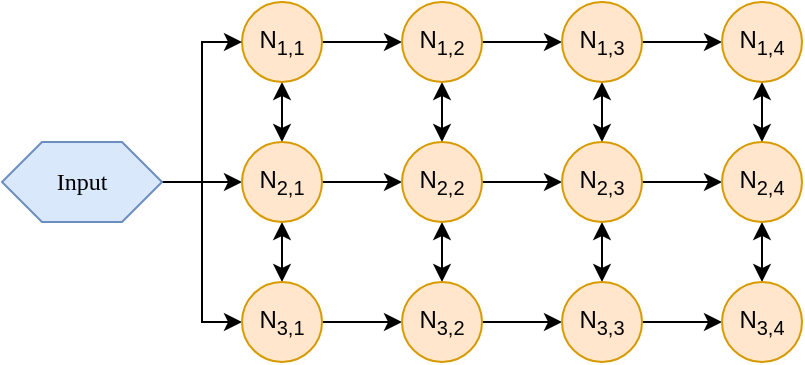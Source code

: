 <mxfile version="20.3.0" type="github">
  <diagram id="LIAqZ3LCY-5Mfy799_NC" name="第 1 页">
    <mxGraphModel dx="1038" dy="538" grid="1" gridSize="10" guides="1" tooltips="1" connect="1" arrows="1" fold="1" page="1" pageScale="1" pageWidth="2000" pageHeight="1169" math="0" shadow="0">
      <root>
        <mxCell id="0" />
        <mxCell id="1" parent="0" />
        <mxCell id="q7om2z9boEjCXW9mnD-f-22" style="edgeStyle=orthogonalEdgeStyle;rounded=0;orthogonalLoop=1;jettySize=auto;html=1;exitX=1;exitY=0.5;exitDx=0;exitDy=0;entryX=0;entryY=0.5;entryDx=0;entryDy=0;" edge="1" parent="1" source="q7om2z9boEjCXW9mnD-f-1" target="q7om2z9boEjCXW9mnD-f-7">
          <mxGeometry relative="1" as="geometry" />
        </mxCell>
        <mxCell id="q7om2z9boEjCXW9mnD-f-31" style="edgeStyle=orthogonalEdgeStyle;rounded=0;orthogonalLoop=1;jettySize=auto;html=1;exitX=0.5;exitY=1;exitDx=0;exitDy=0;startArrow=classic;startFill=1;" edge="1" parent="1" source="q7om2z9boEjCXW9mnD-f-1" target="q7om2z9boEjCXW9mnD-f-4">
          <mxGeometry relative="1" as="geometry" />
        </mxCell>
        <mxCell id="q7om2z9boEjCXW9mnD-f-1" value="N&lt;sub&gt;1,1&lt;/sub&gt;" style="ellipse;whiteSpace=wrap;html=1;aspect=fixed;fillColor=#ffe6cc;strokeColor=#d79b00;" vertex="1" parent="1">
          <mxGeometry x="360" y="130" width="40" height="40" as="geometry" />
        </mxCell>
        <mxCell id="q7om2z9boEjCXW9mnD-f-19" style="edgeStyle=orthogonalEdgeStyle;rounded=0;orthogonalLoop=1;jettySize=auto;html=1;exitX=1;exitY=0.5;exitDx=0;exitDy=0;entryX=0;entryY=0.5;entryDx=0;entryDy=0;" edge="1" parent="1" source="q7om2z9boEjCXW9mnD-f-3" target="q7om2z9boEjCXW9mnD-f-1">
          <mxGeometry relative="1" as="geometry" />
        </mxCell>
        <mxCell id="q7om2z9boEjCXW9mnD-f-20" style="edgeStyle=orthogonalEdgeStyle;rounded=0;orthogonalLoop=1;jettySize=auto;html=1;exitX=1;exitY=0.5;exitDx=0;exitDy=0;entryX=0;entryY=0.5;entryDx=0;entryDy=0;" edge="1" parent="1" source="q7om2z9boEjCXW9mnD-f-3" target="q7om2z9boEjCXW9mnD-f-4">
          <mxGeometry relative="1" as="geometry" />
        </mxCell>
        <mxCell id="q7om2z9boEjCXW9mnD-f-21" style="edgeStyle=orthogonalEdgeStyle;rounded=0;orthogonalLoop=1;jettySize=auto;html=1;exitX=1;exitY=0.5;exitDx=0;exitDy=0;entryX=0;entryY=0.5;entryDx=0;entryDy=0;" edge="1" parent="1" source="q7om2z9boEjCXW9mnD-f-3" target="q7om2z9boEjCXW9mnD-f-5">
          <mxGeometry relative="1" as="geometry" />
        </mxCell>
        <mxCell id="q7om2z9boEjCXW9mnD-f-3" value="Input" style="shape=hexagon;perimeter=hexagonPerimeter2;whiteSpace=wrap;html=1;fixedSize=1;fillColor=#dae8fc;strokeColor=#6c8ebf;fontFamily=Verdana;" vertex="1" parent="1">
          <mxGeometry x="240" y="200" width="80" height="40" as="geometry" />
        </mxCell>
        <mxCell id="q7om2z9boEjCXW9mnD-f-23" style="edgeStyle=orthogonalEdgeStyle;rounded=0;orthogonalLoop=1;jettySize=auto;html=1;exitX=1;exitY=0.5;exitDx=0;exitDy=0;entryX=0;entryY=0.5;entryDx=0;entryDy=0;" edge="1" parent="1" source="q7om2z9boEjCXW9mnD-f-4" target="q7om2z9boEjCXW9mnD-f-8">
          <mxGeometry relative="1" as="geometry" />
        </mxCell>
        <mxCell id="q7om2z9boEjCXW9mnD-f-32" style="edgeStyle=orthogonalEdgeStyle;rounded=0;orthogonalLoop=1;jettySize=auto;html=1;exitX=0.5;exitY=1;exitDx=0;exitDy=0;entryX=0.5;entryY=0;entryDx=0;entryDy=0;startArrow=classic;startFill=1;" edge="1" parent="1" source="q7om2z9boEjCXW9mnD-f-4" target="q7om2z9boEjCXW9mnD-f-5">
          <mxGeometry relative="1" as="geometry" />
        </mxCell>
        <mxCell id="q7om2z9boEjCXW9mnD-f-4" value="N&lt;sub&gt;2,1&lt;/sub&gt;" style="ellipse;whiteSpace=wrap;html=1;aspect=fixed;fillColor=#ffe6cc;strokeColor=#d79b00;" vertex="1" parent="1">
          <mxGeometry x="360" y="200" width="40" height="40" as="geometry" />
        </mxCell>
        <mxCell id="q7om2z9boEjCXW9mnD-f-24" style="edgeStyle=orthogonalEdgeStyle;rounded=0;orthogonalLoop=1;jettySize=auto;html=1;exitX=1;exitY=0.5;exitDx=0;exitDy=0;entryX=0;entryY=0.5;entryDx=0;entryDy=0;" edge="1" parent="1" source="q7om2z9boEjCXW9mnD-f-5" target="q7om2z9boEjCXW9mnD-f-9">
          <mxGeometry relative="1" as="geometry" />
        </mxCell>
        <mxCell id="q7om2z9boEjCXW9mnD-f-5" value="N&lt;sub&gt;3,1&lt;/sub&gt;" style="ellipse;whiteSpace=wrap;html=1;aspect=fixed;fillColor=#ffe6cc;strokeColor=#d79b00;" vertex="1" parent="1">
          <mxGeometry x="360" y="270" width="40" height="40" as="geometry" />
        </mxCell>
        <mxCell id="q7om2z9boEjCXW9mnD-f-27" style="edgeStyle=orthogonalEdgeStyle;rounded=0;orthogonalLoop=1;jettySize=auto;html=1;exitX=1;exitY=0.5;exitDx=0;exitDy=0;" edge="1" parent="1" source="q7om2z9boEjCXW9mnD-f-7" target="q7om2z9boEjCXW9mnD-f-11">
          <mxGeometry relative="1" as="geometry" />
        </mxCell>
        <mxCell id="q7om2z9boEjCXW9mnD-f-34" style="edgeStyle=orthogonalEdgeStyle;rounded=0;orthogonalLoop=1;jettySize=auto;html=1;exitX=0.5;exitY=1;exitDx=0;exitDy=0;entryX=0.5;entryY=0;entryDx=0;entryDy=0;startArrow=classic;startFill=1;" edge="1" parent="1" source="q7om2z9boEjCXW9mnD-f-7" target="q7om2z9boEjCXW9mnD-f-8">
          <mxGeometry relative="1" as="geometry" />
        </mxCell>
        <mxCell id="q7om2z9boEjCXW9mnD-f-7" value="N&lt;sub&gt;1,2&lt;/sub&gt;" style="ellipse;whiteSpace=wrap;html=1;aspect=fixed;fillColor=#ffe6cc;strokeColor=#d79b00;" vertex="1" parent="1">
          <mxGeometry x="440" y="130" width="40" height="40" as="geometry" />
        </mxCell>
        <mxCell id="q7om2z9boEjCXW9mnD-f-26" style="edgeStyle=orthogonalEdgeStyle;rounded=0;orthogonalLoop=1;jettySize=auto;html=1;exitX=1;exitY=0.5;exitDx=0;exitDy=0;entryX=0;entryY=0.5;entryDx=0;entryDy=0;" edge="1" parent="1" source="q7om2z9boEjCXW9mnD-f-8" target="q7om2z9boEjCXW9mnD-f-12">
          <mxGeometry relative="1" as="geometry" />
        </mxCell>
        <mxCell id="q7om2z9boEjCXW9mnD-f-33" style="edgeStyle=orthogonalEdgeStyle;rounded=0;orthogonalLoop=1;jettySize=auto;html=1;exitX=0.5;exitY=1;exitDx=0;exitDy=0;entryX=0.5;entryY=0;entryDx=0;entryDy=0;startArrow=classic;startFill=1;" edge="1" parent="1" source="q7om2z9boEjCXW9mnD-f-8" target="q7om2z9boEjCXW9mnD-f-9">
          <mxGeometry relative="1" as="geometry" />
        </mxCell>
        <mxCell id="q7om2z9boEjCXW9mnD-f-8" value="N&lt;sub&gt;2,2&lt;/sub&gt;" style="ellipse;whiteSpace=wrap;html=1;aspect=fixed;fillColor=#ffe6cc;strokeColor=#d79b00;" vertex="1" parent="1">
          <mxGeometry x="440" y="200" width="40" height="40" as="geometry" />
        </mxCell>
        <mxCell id="q7om2z9boEjCXW9mnD-f-25" style="edgeStyle=orthogonalEdgeStyle;rounded=0;orthogonalLoop=1;jettySize=auto;html=1;exitX=1;exitY=0.5;exitDx=0;exitDy=0;entryX=0;entryY=0.5;entryDx=0;entryDy=0;" edge="1" parent="1" source="q7om2z9boEjCXW9mnD-f-9" target="q7om2z9boEjCXW9mnD-f-13">
          <mxGeometry relative="1" as="geometry" />
        </mxCell>
        <mxCell id="q7om2z9boEjCXW9mnD-f-9" value="N&lt;sub&gt;3,2&lt;/sub&gt;" style="ellipse;whiteSpace=wrap;html=1;aspect=fixed;fillColor=#ffe6cc;strokeColor=#d79b00;" vertex="1" parent="1">
          <mxGeometry x="440" y="270" width="40" height="40" as="geometry" />
        </mxCell>
        <mxCell id="q7om2z9boEjCXW9mnD-f-28" style="edgeStyle=orthogonalEdgeStyle;rounded=0;orthogonalLoop=1;jettySize=auto;html=1;exitX=1;exitY=0.5;exitDx=0;exitDy=0;entryX=0;entryY=0.5;entryDx=0;entryDy=0;" edge="1" parent="1" source="q7om2z9boEjCXW9mnD-f-11" target="q7om2z9boEjCXW9mnD-f-15">
          <mxGeometry relative="1" as="geometry" />
        </mxCell>
        <mxCell id="q7om2z9boEjCXW9mnD-f-35" style="edgeStyle=orthogonalEdgeStyle;rounded=0;orthogonalLoop=1;jettySize=auto;html=1;exitX=0.5;exitY=1;exitDx=0;exitDy=0;entryX=0.5;entryY=0;entryDx=0;entryDy=0;startArrow=classic;startFill=1;" edge="1" parent="1" source="q7om2z9boEjCXW9mnD-f-11" target="q7om2z9boEjCXW9mnD-f-12">
          <mxGeometry relative="1" as="geometry" />
        </mxCell>
        <mxCell id="q7om2z9boEjCXW9mnD-f-11" value="N&lt;sub&gt;1,3&lt;/sub&gt;" style="ellipse;whiteSpace=wrap;html=1;aspect=fixed;fillColor=#ffe6cc;strokeColor=#d79b00;" vertex="1" parent="1">
          <mxGeometry x="520" y="130" width="40" height="40" as="geometry" />
        </mxCell>
        <mxCell id="q7om2z9boEjCXW9mnD-f-29" style="edgeStyle=orthogonalEdgeStyle;rounded=0;orthogonalLoop=1;jettySize=auto;html=1;exitX=1;exitY=0.5;exitDx=0;exitDy=0;entryX=0;entryY=0.5;entryDx=0;entryDy=0;" edge="1" parent="1" source="q7om2z9boEjCXW9mnD-f-12" target="q7om2z9boEjCXW9mnD-f-16">
          <mxGeometry relative="1" as="geometry" />
        </mxCell>
        <mxCell id="q7om2z9boEjCXW9mnD-f-38" style="edgeStyle=orthogonalEdgeStyle;rounded=0;orthogonalLoop=1;jettySize=auto;html=1;exitX=0.5;exitY=1;exitDx=0;exitDy=0;entryX=0.5;entryY=0;entryDx=0;entryDy=0;startArrow=classic;startFill=1;" edge="1" parent="1" source="q7om2z9boEjCXW9mnD-f-12" target="q7om2z9boEjCXW9mnD-f-13">
          <mxGeometry relative="1" as="geometry" />
        </mxCell>
        <mxCell id="q7om2z9boEjCXW9mnD-f-12" value="N&lt;sub&gt;2,3&lt;/sub&gt;" style="ellipse;whiteSpace=wrap;html=1;aspect=fixed;fillColor=#ffe6cc;strokeColor=#d79b00;" vertex="1" parent="1">
          <mxGeometry x="520" y="200" width="40" height="40" as="geometry" />
        </mxCell>
        <mxCell id="q7om2z9boEjCXW9mnD-f-30" style="edgeStyle=orthogonalEdgeStyle;rounded=0;orthogonalLoop=1;jettySize=auto;html=1;exitX=1;exitY=0.5;exitDx=0;exitDy=0;" edge="1" parent="1" source="q7om2z9boEjCXW9mnD-f-13" target="q7om2z9boEjCXW9mnD-f-17">
          <mxGeometry relative="1" as="geometry" />
        </mxCell>
        <mxCell id="q7om2z9boEjCXW9mnD-f-13" value="N&lt;sub&gt;3,3&lt;/sub&gt;" style="ellipse;whiteSpace=wrap;html=1;aspect=fixed;fillColor=#ffe6cc;strokeColor=#d79b00;" vertex="1" parent="1">
          <mxGeometry x="520" y="270" width="40" height="40" as="geometry" />
        </mxCell>
        <mxCell id="q7om2z9boEjCXW9mnD-f-36" style="edgeStyle=orthogonalEdgeStyle;rounded=0;orthogonalLoop=1;jettySize=auto;html=1;exitX=0.5;exitY=1;exitDx=0;exitDy=0;entryX=0.5;entryY=0;entryDx=0;entryDy=0;startArrow=classic;startFill=1;" edge="1" parent="1" source="q7om2z9boEjCXW9mnD-f-15" target="q7om2z9boEjCXW9mnD-f-16">
          <mxGeometry relative="1" as="geometry" />
        </mxCell>
        <mxCell id="q7om2z9boEjCXW9mnD-f-15" value="N&lt;sub&gt;1,4&lt;/sub&gt;" style="ellipse;whiteSpace=wrap;html=1;aspect=fixed;fillColor=#ffe6cc;strokeColor=#d79b00;" vertex="1" parent="1">
          <mxGeometry x="600" y="130" width="40" height="40" as="geometry" />
        </mxCell>
        <mxCell id="q7om2z9boEjCXW9mnD-f-37" style="edgeStyle=orthogonalEdgeStyle;rounded=0;orthogonalLoop=1;jettySize=auto;html=1;exitX=0.5;exitY=1;exitDx=0;exitDy=0;entryX=0.5;entryY=0;entryDx=0;entryDy=0;startArrow=classic;startFill=1;" edge="1" parent="1" source="q7om2z9boEjCXW9mnD-f-16" target="q7om2z9boEjCXW9mnD-f-17">
          <mxGeometry relative="1" as="geometry" />
        </mxCell>
        <mxCell id="q7om2z9boEjCXW9mnD-f-16" value="N&lt;sub&gt;2,4&lt;/sub&gt;" style="ellipse;whiteSpace=wrap;html=1;aspect=fixed;fillColor=#ffe6cc;strokeColor=#d79b00;" vertex="1" parent="1">
          <mxGeometry x="600" y="200" width="40" height="40" as="geometry" />
        </mxCell>
        <mxCell id="q7om2z9boEjCXW9mnD-f-17" value="N&lt;sub&gt;3,4&lt;/sub&gt;" style="ellipse;whiteSpace=wrap;html=1;aspect=fixed;fillColor=#ffe6cc;strokeColor=#d79b00;" vertex="1" parent="1">
          <mxGeometry x="600" y="270" width="40" height="40" as="geometry" />
        </mxCell>
      </root>
    </mxGraphModel>
  </diagram>
</mxfile>
